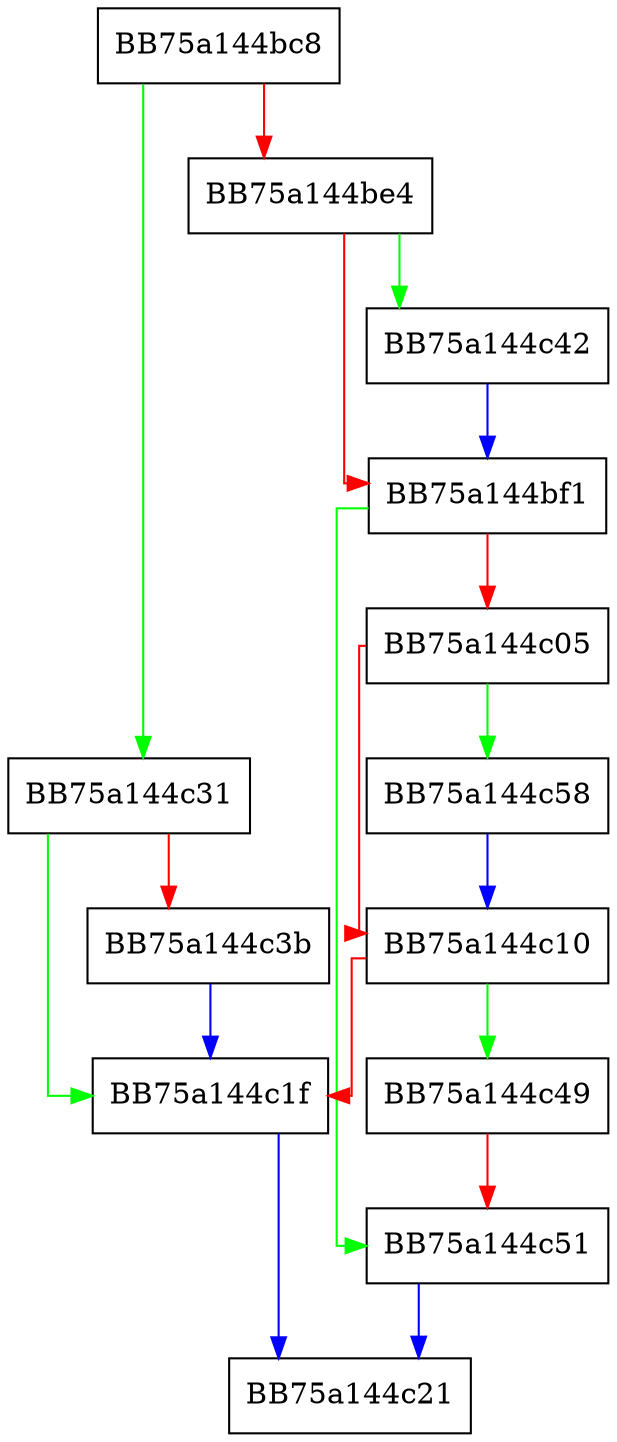 digraph CreateValueMap {
  node [shape="box"];
  graph [splines=ortho];
  BB75a144bc8 -> BB75a144c31 [color="green"];
  BB75a144bc8 -> BB75a144be4 [color="red"];
  BB75a144be4 -> BB75a144c42 [color="green"];
  BB75a144be4 -> BB75a144bf1 [color="red"];
  BB75a144bf1 -> BB75a144c51 [color="green"];
  BB75a144bf1 -> BB75a144c05 [color="red"];
  BB75a144c05 -> BB75a144c58 [color="green"];
  BB75a144c05 -> BB75a144c10 [color="red"];
  BB75a144c10 -> BB75a144c49 [color="green"];
  BB75a144c10 -> BB75a144c1f [color="red"];
  BB75a144c1f -> BB75a144c21 [color="blue"];
  BB75a144c31 -> BB75a144c1f [color="green"];
  BB75a144c31 -> BB75a144c3b [color="red"];
  BB75a144c3b -> BB75a144c1f [color="blue"];
  BB75a144c42 -> BB75a144bf1 [color="blue"];
  BB75a144c49 -> BB75a144c51 [color="red"];
  BB75a144c51 -> BB75a144c21 [color="blue"];
  BB75a144c58 -> BB75a144c10 [color="blue"];
}